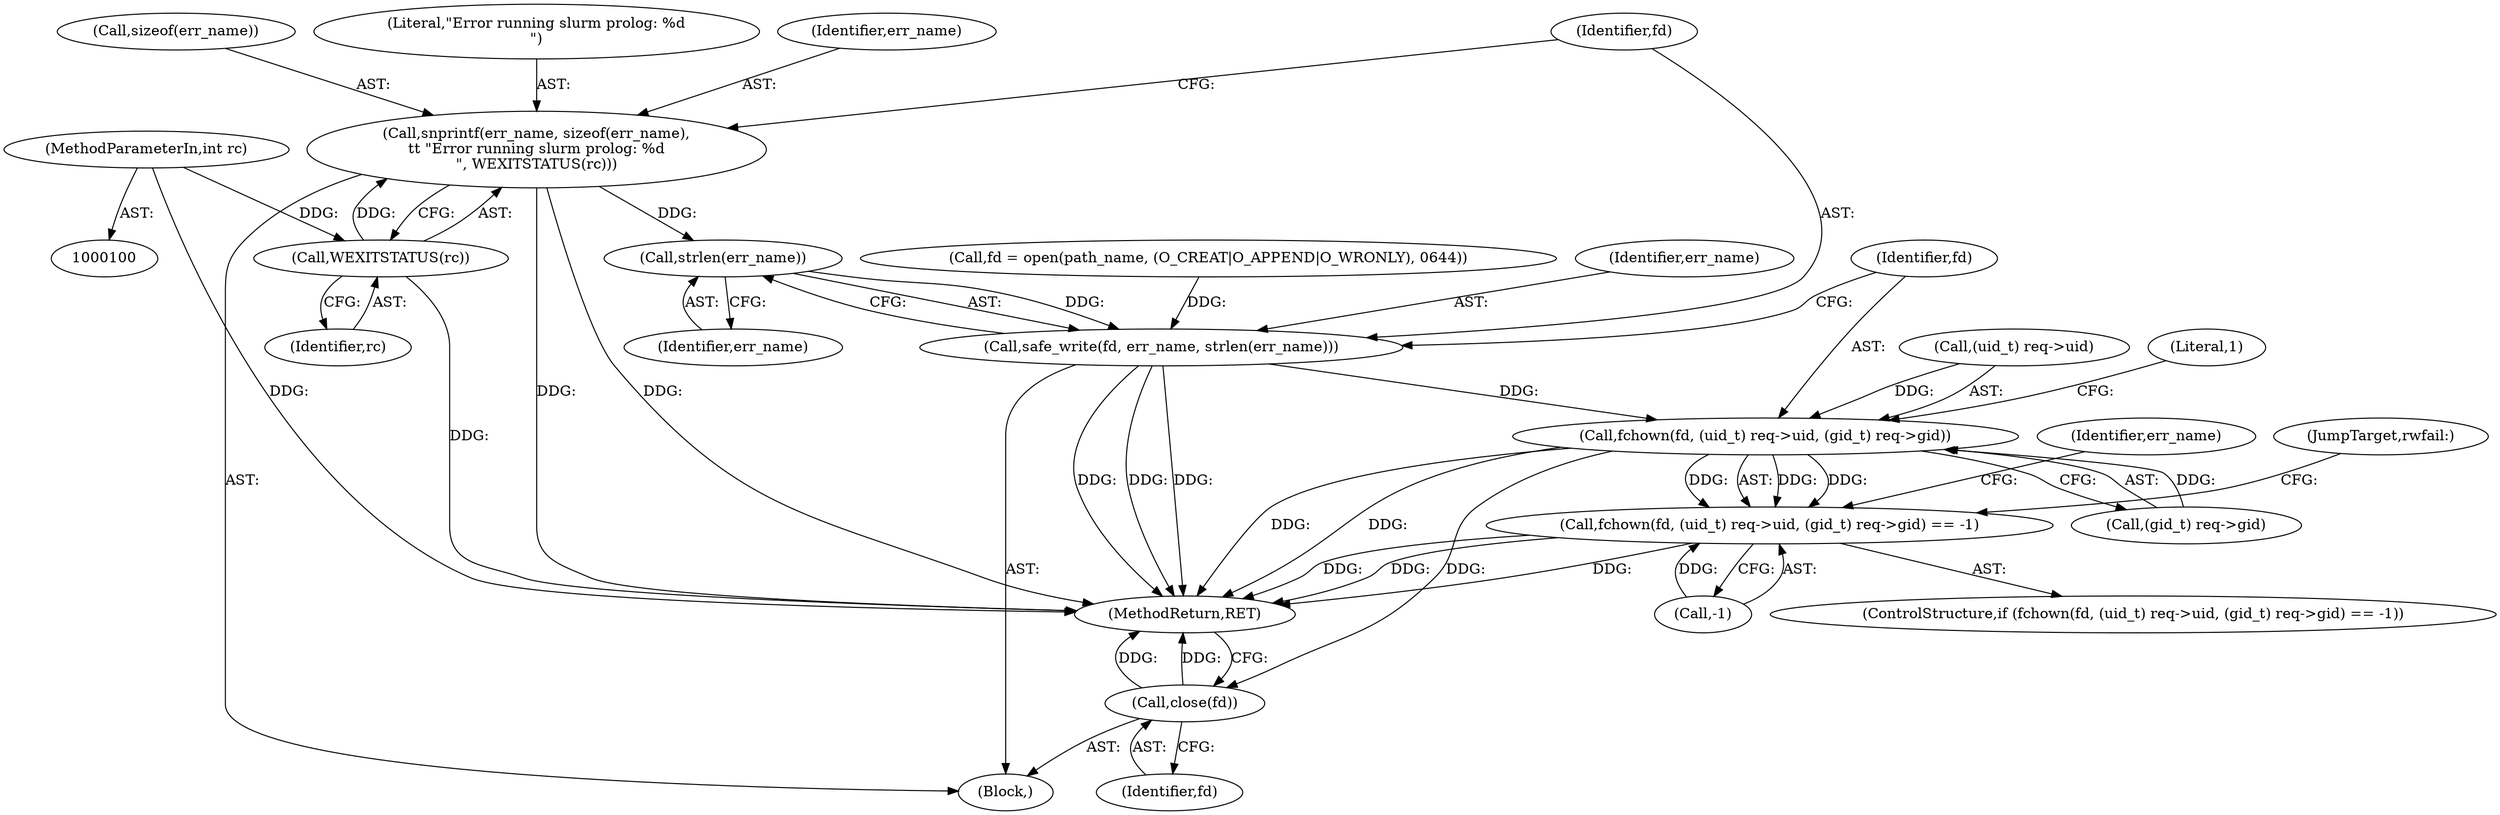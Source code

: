 digraph "0_slurm_92362a92fffe60187df61f99ab11c249d44120ee@API" {
"1000254" [label="(Call,strlen(err_name))"];
"1000244" [label="(Call,snprintf(err_name, sizeof(err_name),\n\t\t \"Error running slurm prolog: %d\n\", WEXITSTATUS(rc)))"];
"1000249" [label="(Call,WEXITSTATUS(rc))"];
"1000102" [label="(MethodParameterIn,int rc)"];
"1000251" [label="(Call,safe_write(fd, err_name, strlen(err_name)))"];
"1000258" [label="(Call,fchown(fd, (uid_t) req->uid, (gid_t) req->gid))"];
"1000257" [label="(Call,fchown(fd, (uid_t) req->uid, (gid_t) req->gid) == -1)"];
"1000285" [label="(Call,close(fd))"];
"1000285" [label="(Call,close(fd))"];
"1000271" [label="(Literal,1)"];
"1000258" [label="(Call,fchown(fd, (uid_t) req->uid, (gid_t) req->gid))"];
"1000274" [label="(Identifier,err_name)"];
"1000284" [label="(JumpTarget,rwfail:)"];
"1000248" [label="(Literal,\"Error running slurm prolog: %d\n\")"];
"1000103" [label="(Block,)"];
"1000244" [label="(Call,snprintf(err_name, sizeof(err_name),\n\t\t \"Error running slurm prolog: %d\n\", WEXITSTATUS(rc)))"];
"1000286" [label="(Identifier,fd)"];
"1000225" [label="(Call,fd = open(path_name, (O_CREAT|O_APPEND|O_WRONLY), 0644))"];
"1000254" [label="(Call,strlen(err_name))"];
"1000256" [label="(ControlStructure,if (fchown(fd, (uid_t) req->uid, (gid_t) req->gid) == -1))"];
"1000257" [label="(Call,fchown(fd, (uid_t) req->uid, (gid_t) req->gid) == -1)"];
"1000251" [label="(Call,safe_write(fd, err_name, strlen(err_name)))"];
"1000260" [label="(Call,(uid_t) req->uid)"];
"1000270" [label="(Call,-1)"];
"1000259" [label="(Identifier,fd)"];
"1000102" [label="(MethodParameterIn,int rc)"];
"1000250" [label="(Identifier,rc)"];
"1000245" [label="(Identifier,err_name)"];
"1000246" [label="(Call,sizeof(err_name))"];
"1000253" [label="(Identifier,err_name)"];
"1000255" [label="(Identifier,err_name)"];
"1000287" [label="(MethodReturn,RET)"];
"1000265" [label="(Call,(gid_t) req->gid)"];
"1000252" [label="(Identifier,fd)"];
"1000249" [label="(Call,WEXITSTATUS(rc))"];
"1000254" -> "1000251"  [label="AST: "];
"1000254" -> "1000255"  [label="CFG: "];
"1000255" -> "1000254"  [label="AST: "];
"1000251" -> "1000254"  [label="CFG: "];
"1000254" -> "1000251"  [label="DDG: "];
"1000244" -> "1000254"  [label="DDG: "];
"1000244" -> "1000103"  [label="AST: "];
"1000244" -> "1000249"  [label="CFG: "];
"1000245" -> "1000244"  [label="AST: "];
"1000246" -> "1000244"  [label="AST: "];
"1000248" -> "1000244"  [label="AST: "];
"1000249" -> "1000244"  [label="AST: "];
"1000252" -> "1000244"  [label="CFG: "];
"1000244" -> "1000287"  [label="DDG: "];
"1000244" -> "1000287"  [label="DDG: "];
"1000249" -> "1000244"  [label="DDG: "];
"1000249" -> "1000250"  [label="CFG: "];
"1000250" -> "1000249"  [label="AST: "];
"1000249" -> "1000287"  [label="DDG: "];
"1000102" -> "1000249"  [label="DDG: "];
"1000102" -> "1000100"  [label="AST: "];
"1000102" -> "1000287"  [label="DDG: "];
"1000251" -> "1000103"  [label="AST: "];
"1000252" -> "1000251"  [label="AST: "];
"1000253" -> "1000251"  [label="AST: "];
"1000259" -> "1000251"  [label="CFG: "];
"1000251" -> "1000287"  [label="DDG: "];
"1000251" -> "1000287"  [label="DDG: "];
"1000251" -> "1000287"  [label="DDG: "];
"1000225" -> "1000251"  [label="DDG: "];
"1000251" -> "1000258"  [label="DDG: "];
"1000258" -> "1000257"  [label="AST: "];
"1000258" -> "1000265"  [label="CFG: "];
"1000259" -> "1000258"  [label="AST: "];
"1000260" -> "1000258"  [label="AST: "];
"1000265" -> "1000258"  [label="AST: "];
"1000271" -> "1000258"  [label="CFG: "];
"1000258" -> "1000287"  [label="DDG: "];
"1000258" -> "1000287"  [label="DDG: "];
"1000258" -> "1000257"  [label="DDG: "];
"1000258" -> "1000257"  [label="DDG: "];
"1000258" -> "1000257"  [label="DDG: "];
"1000260" -> "1000258"  [label="DDG: "];
"1000265" -> "1000258"  [label="DDG: "];
"1000258" -> "1000285"  [label="DDG: "];
"1000257" -> "1000256"  [label="AST: "];
"1000257" -> "1000270"  [label="CFG: "];
"1000270" -> "1000257"  [label="AST: "];
"1000274" -> "1000257"  [label="CFG: "];
"1000284" -> "1000257"  [label="CFG: "];
"1000257" -> "1000287"  [label="DDG: "];
"1000257" -> "1000287"  [label="DDG: "];
"1000257" -> "1000287"  [label="DDG: "];
"1000270" -> "1000257"  [label="DDG: "];
"1000285" -> "1000103"  [label="AST: "];
"1000285" -> "1000286"  [label="CFG: "];
"1000286" -> "1000285"  [label="AST: "];
"1000287" -> "1000285"  [label="CFG: "];
"1000285" -> "1000287"  [label="DDG: "];
"1000285" -> "1000287"  [label="DDG: "];
}
